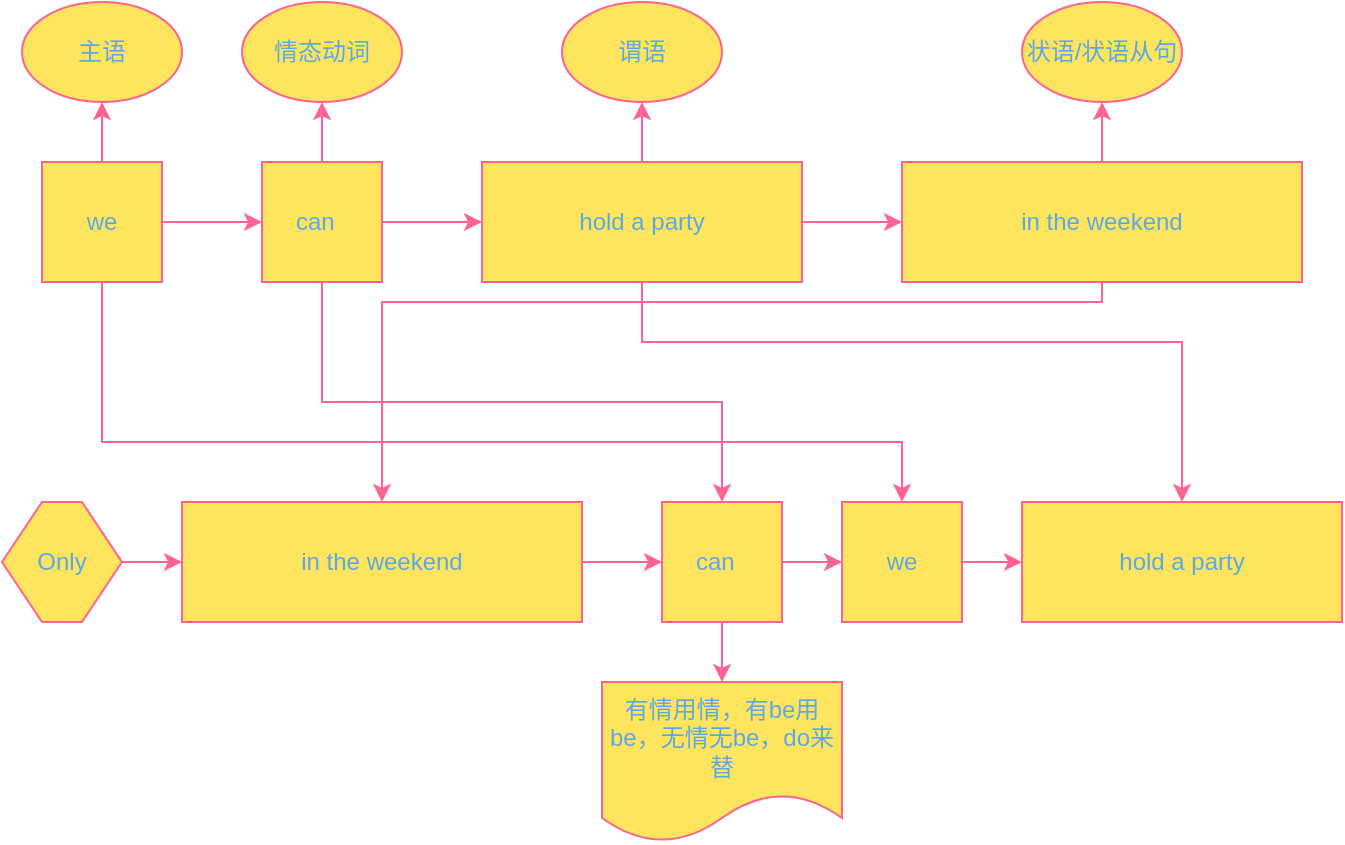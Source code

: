 <mxfile version="21.5.0" type="device">
  <diagram name="第 1 页" id="_QRMaysICRfe4HxziZYZ">
    <mxGraphModel dx="810" dy="469" grid="1" gridSize="10" guides="1" tooltips="1" connect="1" arrows="1" fold="1" page="1" pageScale="1" pageWidth="827" pageHeight="1169" math="0" shadow="0">
      <root>
        <mxCell id="0" />
        <mxCell id="1" parent="0" />
        <mxCell id="SNznNEh62GantUWWiIc2-5" value="" style="edgeStyle=orthogonalEdgeStyle;rounded=0;orthogonalLoop=1;jettySize=auto;html=1;strokeColor=#FF6392;fontColor=default;fillColor=#FFE45E;labelBackgroundColor=none;" edge="1" parent="1" source="SNznNEh62GantUWWiIc2-3" target="SNznNEh62GantUWWiIc2-4">
          <mxGeometry relative="1" as="geometry" />
        </mxCell>
        <mxCell id="SNznNEh62GantUWWiIc2-21" style="edgeStyle=orthogonalEdgeStyle;rounded=0;orthogonalLoop=1;jettySize=auto;html=1;strokeColor=#FF6392;fontColor=#5AA9E6;fillColor=#FFE45E;" edge="1" parent="1" source="SNznNEh62GantUWWiIc2-3" target="SNznNEh62GantUWWiIc2-15">
          <mxGeometry relative="1" as="geometry">
            <Array as="points">
              <mxPoint x="100" y="330" />
              <mxPoint x="500" y="330" />
            </Array>
          </mxGeometry>
        </mxCell>
        <mxCell id="SNznNEh62GantUWWiIc2-35" value="" style="edgeStyle=orthogonalEdgeStyle;rounded=0;orthogonalLoop=1;jettySize=auto;html=1;strokeColor=#FF6392;fontColor=#5AA9E6;fillColor=#FFE45E;" edge="1" parent="1" source="SNznNEh62GantUWWiIc2-3" target="SNznNEh62GantUWWiIc2-34">
          <mxGeometry relative="1" as="geometry" />
        </mxCell>
        <mxCell id="SNznNEh62GantUWWiIc2-3" value="we" style="rounded=0;whiteSpace=wrap;html=1;strokeColor=#FF6392;fontColor=#5AA9E6;fillColor=#FFE45E;labelBackgroundColor=none;" vertex="1" parent="1">
          <mxGeometry x="70" y="190" width="60" height="60" as="geometry" />
        </mxCell>
        <mxCell id="SNznNEh62GantUWWiIc2-7" value="" style="edgeStyle=orthogonalEdgeStyle;rounded=0;orthogonalLoop=1;jettySize=auto;html=1;strokeColor=#FF6392;fontColor=default;fillColor=#FFE45E;labelBackgroundColor=none;" edge="1" parent="1" source="SNznNEh62GantUWWiIc2-4" target="SNznNEh62GantUWWiIc2-6">
          <mxGeometry relative="1" as="geometry" />
        </mxCell>
        <mxCell id="SNznNEh62GantUWWiIc2-22" style="edgeStyle=orthogonalEdgeStyle;rounded=0;orthogonalLoop=1;jettySize=auto;html=1;strokeColor=#FF6392;fontColor=#5AA9E6;fillColor=#FFE45E;" edge="1" parent="1" source="SNznNEh62GantUWWiIc2-4" target="SNznNEh62GantUWWiIc2-14">
          <mxGeometry relative="1" as="geometry">
            <Array as="points">
              <mxPoint x="210" y="310" />
              <mxPoint x="410" y="310" />
            </Array>
          </mxGeometry>
        </mxCell>
        <mxCell id="SNznNEh62GantUWWiIc2-31" value="" style="edgeStyle=orthogonalEdgeStyle;rounded=0;orthogonalLoop=1;jettySize=auto;html=1;strokeColor=#FF6392;fontColor=#5AA9E6;fillColor=#FFE45E;" edge="1" parent="1" source="SNznNEh62GantUWWiIc2-4" target="SNznNEh62GantUWWiIc2-30">
          <mxGeometry relative="1" as="geometry" />
        </mxCell>
        <mxCell id="SNznNEh62GantUWWiIc2-4" value="can&amp;nbsp;&amp;nbsp;" style="rounded=0;whiteSpace=wrap;html=1;strokeColor=#FF6392;fontColor=#5AA9E6;fillColor=#FFE45E;labelBackgroundColor=none;" vertex="1" parent="1">
          <mxGeometry x="180" y="190" width="60" height="60" as="geometry" />
        </mxCell>
        <mxCell id="SNznNEh62GantUWWiIc2-9" value="" style="edgeStyle=orthogonalEdgeStyle;rounded=0;orthogonalLoop=1;jettySize=auto;html=1;strokeColor=#FF6392;fontColor=default;fillColor=#FFE45E;labelBackgroundColor=none;" edge="1" parent="1" source="SNznNEh62GantUWWiIc2-6" target="SNznNEh62GantUWWiIc2-8">
          <mxGeometry relative="1" as="geometry" />
        </mxCell>
        <mxCell id="SNznNEh62GantUWWiIc2-23" style="edgeStyle=orthogonalEdgeStyle;rounded=0;orthogonalLoop=1;jettySize=auto;html=1;strokeColor=#FF6392;fontColor=#5AA9E6;fillColor=#FFE45E;" edge="1" parent="1" source="SNznNEh62GantUWWiIc2-6" target="SNznNEh62GantUWWiIc2-16">
          <mxGeometry relative="1" as="geometry">
            <Array as="points">
              <mxPoint x="370" y="280" />
              <mxPoint x="640" y="280" />
            </Array>
          </mxGeometry>
        </mxCell>
        <mxCell id="SNznNEh62GantUWWiIc2-29" value="" style="edgeStyle=orthogonalEdgeStyle;rounded=0;orthogonalLoop=1;jettySize=auto;html=1;strokeColor=#FF6392;fontColor=#5AA9E6;fillColor=#FFE45E;" edge="1" parent="1" source="SNznNEh62GantUWWiIc2-6" target="SNznNEh62GantUWWiIc2-27">
          <mxGeometry relative="1" as="geometry" />
        </mxCell>
        <mxCell id="SNznNEh62GantUWWiIc2-6" value="hold a party" style="rounded=0;whiteSpace=wrap;html=1;strokeColor=#FF6392;fontColor=#5AA9E6;fillColor=#FFE45E;labelBackgroundColor=none;" vertex="1" parent="1">
          <mxGeometry x="290" y="190" width="160" height="60" as="geometry" />
        </mxCell>
        <mxCell id="SNznNEh62GantUWWiIc2-24" style="edgeStyle=orthogonalEdgeStyle;rounded=0;orthogonalLoop=1;jettySize=auto;html=1;strokeColor=#FF6392;fontColor=#5AA9E6;fillColor=#FFE45E;" edge="1" parent="1" source="SNznNEh62GantUWWiIc2-8" target="SNznNEh62GantUWWiIc2-13">
          <mxGeometry relative="1" as="geometry">
            <Array as="points">
              <mxPoint x="600" y="260" />
              <mxPoint x="240" y="260" />
            </Array>
          </mxGeometry>
        </mxCell>
        <mxCell id="SNznNEh62GantUWWiIc2-26" value="" style="edgeStyle=orthogonalEdgeStyle;rounded=0;orthogonalLoop=1;jettySize=auto;html=1;strokeColor=#FF6392;fontColor=#5AA9E6;fillColor=#FFE45E;" edge="1" parent="1" source="SNznNEh62GantUWWiIc2-8" target="SNznNEh62GantUWWiIc2-25">
          <mxGeometry relative="1" as="geometry" />
        </mxCell>
        <mxCell id="SNznNEh62GantUWWiIc2-8" value="&lt;span style=&quot;box-sizing: border-box;&quot;&gt;in the weekend&lt;/span&gt;" style="rounded=0;whiteSpace=wrap;html=1;strokeColor=#FF6392;fontColor=#5AA9E6;fillColor=#FFE45E;labelBackgroundColor=none;align=center;" vertex="1" parent="1">
          <mxGeometry x="500" y="190" width="200" height="60" as="geometry" />
        </mxCell>
        <mxCell id="SNznNEh62GantUWWiIc2-17" value="" style="edgeStyle=orthogonalEdgeStyle;rounded=0;orthogonalLoop=1;jettySize=auto;html=1;strokeColor=#FF6392;fontColor=#5AA9E6;fillColor=#FFE45E;" edge="1" parent="1" source="SNznNEh62GantUWWiIc2-12" target="SNznNEh62GantUWWiIc2-13">
          <mxGeometry relative="1" as="geometry" />
        </mxCell>
        <mxCell id="SNznNEh62GantUWWiIc2-12" value="Only" style="shape=hexagon;perimeter=hexagonPerimeter2;whiteSpace=wrap;html=1;fixedSize=1;strokeColor=#FF6392;fontColor=#5AA9E6;fillColor=#FFE45E;size=20;" vertex="1" parent="1">
          <mxGeometry x="50" y="360" width="60" height="60" as="geometry" />
        </mxCell>
        <mxCell id="SNznNEh62GantUWWiIc2-18" value="" style="edgeStyle=orthogonalEdgeStyle;rounded=0;orthogonalLoop=1;jettySize=auto;html=1;strokeColor=#FF6392;fontColor=#5AA9E6;fillColor=#FFE45E;" edge="1" parent="1" source="SNznNEh62GantUWWiIc2-13" target="SNznNEh62GantUWWiIc2-14">
          <mxGeometry relative="1" as="geometry" />
        </mxCell>
        <mxCell id="SNznNEh62GantUWWiIc2-13" value="&lt;span style=&quot;box-sizing: border-box;&quot;&gt;in the weekend&lt;/span&gt;" style="rounded=0;whiteSpace=wrap;html=1;strokeColor=#FF6392;fontColor=#5AA9E6;fillColor=#FFE45E;labelBackgroundColor=none;align=center;" vertex="1" parent="1">
          <mxGeometry x="140" y="360" width="200" height="60" as="geometry" />
        </mxCell>
        <mxCell id="SNznNEh62GantUWWiIc2-19" value="" style="edgeStyle=orthogonalEdgeStyle;rounded=0;orthogonalLoop=1;jettySize=auto;html=1;strokeColor=#FF6392;fontColor=#5AA9E6;fillColor=#FFE45E;" edge="1" parent="1" source="SNznNEh62GantUWWiIc2-14" target="SNznNEh62GantUWWiIc2-15">
          <mxGeometry relative="1" as="geometry" />
        </mxCell>
        <mxCell id="SNznNEh62GantUWWiIc2-37" value="" style="edgeStyle=orthogonalEdgeStyle;rounded=0;orthogonalLoop=1;jettySize=auto;html=1;strokeColor=#FF6392;fontColor=#5AA9E6;fillColor=#FFE45E;" edge="1" parent="1" source="SNznNEh62GantUWWiIc2-14" target="SNznNEh62GantUWWiIc2-36">
          <mxGeometry relative="1" as="geometry" />
        </mxCell>
        <mxCell id="SNznNEh62GantUWWiIc2-14" value="can&amp;nbsp;&amp;nbsp;" style="rounded=0;whiteSpace=wrap;html=1;strokeColor=#FF6392;fontColor=#5AA9E6;fillColor=#FFE45E;labelBackgroundColor=none;" vertex="1" parent="1">
          <mxGeometry x="380" y="360" width="60" height="60" as="geometry" />
        </mxCell>
        <mxCell id="SNznNEh62GantUWWiIc2-20" value="" style="edgeStyle=orthogonalEdgeStyle;rounded=0;orthogonalLoop=1;jettySize=auto;html=1;strokeColor=#FF6392;fontColor=#5AA9E6;fillColor=#FFE45E;" edge="1" parent="1" source="SNznNEh62GantUWWiIc2-15" target="SNznNEh62GantUWWiIc2-16">
          <mxGeometry relative="1" as="geometry" />
        </mxCell>
        <mxCell id="SNznNEh62GantUWWiIc2-15" value="we" style="rounded=0;whiteSpace=wrap;html=1;strokeColor=#FF6392;fontColor=#5AA9E6;fillColor=#FFE45E;labelBackgroundColor=none;" vertex="1" parent="1">
          <mxGeometry x="470" y="360" width="60" height="60" as="geometry" />
        </mxCell>
        <mxCell id="SNznNEh62GantUWWiIc2-16" value="hold a party" style="rounded=0;whiteSpace=wrap;html=1;strokeColor=#FF6392;fontColor=#5AA9E6;fillColor=#FFE45E;labelBackgroundColor=none;" vertex="1" parent="1">
          <mxGeometry x="560" y="360" width="160" height="60" as="geometry" />
        </mxCell>
        <mxCell id="SNznNEh62GantUWWiIc2-25" value="状语/状语从句" style="ellipse;whiteSpace=wrap;html=1;fillColor=#FFE45E;strokeColor=#FF6392;fontColor=#5AA9E6;rounded=0;labelBackgroundColor=none;" vertex="1" parent="1">
          <mxGeometry x="560" y="110" width="80" height="50" as="geometry" />
        </mxCell>
        <mxCell id="SNznNEh62GantUWWiIc2-27" value="谓语" style="ellipse;whiteSpace=wrap;html=1;fillColor=#FFE45E;strokeColor=#FF6392;fontColor=#5AA9E6;rounded=0;labelBackgroundColor=none;" vertex="1" parent="1">
          <mxGeometry x="330" y="110" width="80" height="50" as="geometry" />
        </mxCell>
        <mxCell id="SNznNEh62GantUWWiIc2-30" value="情态动词" style="ellipse;whiteSpace=wrap;html=1;fillColor=#FFE45E;strokeColor=#FF6392;fontColor=#5AA9E6;rounded=0;labelBackgroundColor=none;" vertex="1" parent="1">
          <mxGeometry x="170" y="110" width="80" height="50" as="geometry" />
        </mxCell>
        <mxCell id="SNznNEh62GantUWWiIc2-34" value="主语" style="ellipse;whiteSpace=wrap;html=1;fillColor=#FFE45E;strokeColor=#FF6392;fontColor=#5AA9E6;rounded=0;labelBackgroundColor=none;" vertex="1" parent="1">
          <mxGeometry x="60" y="110" width="80" height="50" as="geometry" />
        </mxCell>
        <mxCell id="SNznNEh62GantUWWiIc2-36" value="有情用情，有be用be，无情无be，do来替" style="shape=document;whiteSpace=wrap;html=1;boundedLbl=1;fillColor=#FFE45E;strokeColor=#FF6392;fontColor=#5AA9E6;rounded=0;labelBackgroundColor=none;" vertex="1" parent="1">
          <mxGeometry x="350" y="450" width="120" height="80" as="geometry" />
        </mxCell>
      </root>
    </mxGraphModel>
  </diagram>
</mxfile>
